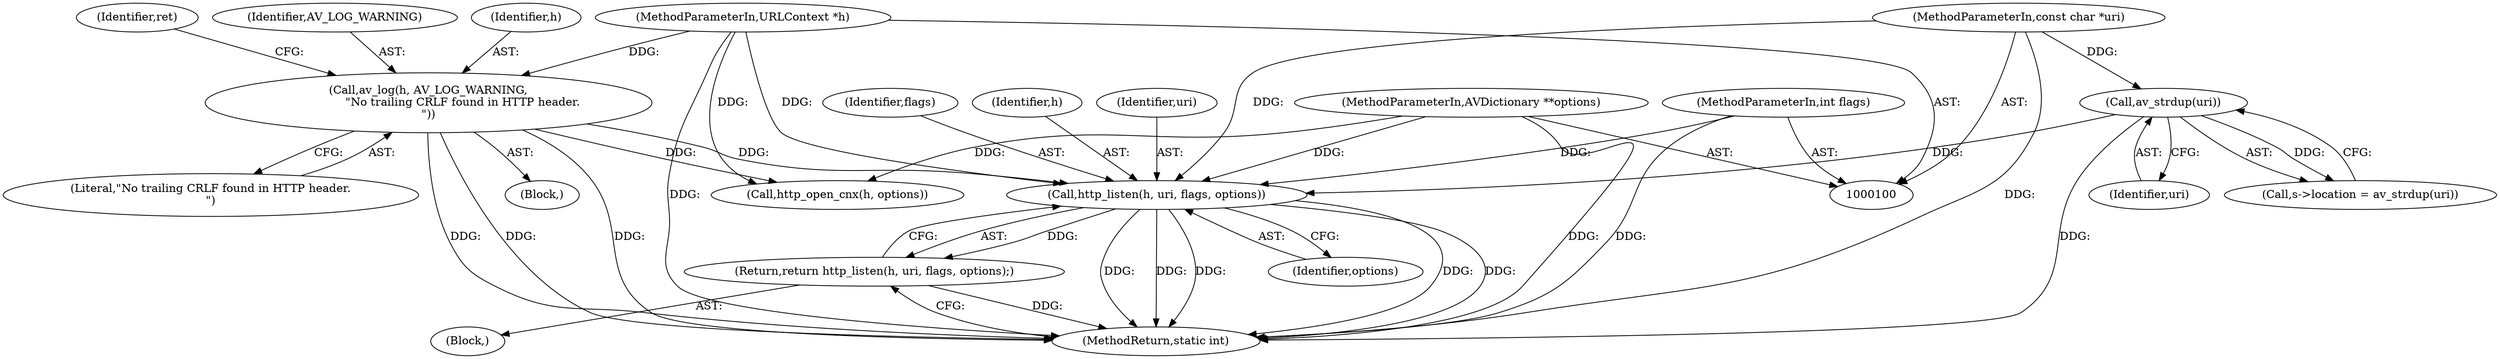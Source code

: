 digraph "0_FFmpeg_2a05c8f813de6f2278827734bf8102291e7484aa_1@pointer" {
"1000238" [label="(Call,http_listen(h, uri, flags, options))"];
"1000187" [label="(Call,av_log(h, AV_LOG_WARNING,\n                   \"No trailing CRLF found in HTTP header.\n\"))"];
"1000101" [label="(MethodParameterIn,URLContext *h)"];
"1000140" [label="(Call,av_strdup(uri))"];
"1000102" [label="(MethodParameterIn,const char *uri)"];
"1000103" [label="(MethodParameterIn,int flags)"];
"1000104" [label="(MethodParameterIn,AVDictionary **options)"];
"1000237" [label="(Return,return http_listen(h, uri, flags, options);)"];
"1000259" [label="(MethodReturn,static int)"];
"1000101" [label="(MethodParameterIn,URLContext *h)"];
"1000141" [label="(Identifier,uri)"];
"1000237" [label="(Return,return http_listen(h, uri, flags, options);)"];
"1000140" [label="(Call,av_strdup(uri))"];
"1000103" [label="(MethodParameterIn,int flags)"];
"1000242" [label="(Identifier,options)"];
"1000186" [label="(Block,)"];
"1000136" [label="(Call,s->location = av_strdup(uri))"];
"1000192" [label="(Identifier,ret)"];
"1000239" [label="(Identifier,h)"];
"1000240" [label="(Identifier,uri)"];
"1000104" [label="(MethodParameterIn,AVDictionary **options)"];
"1000187" [label="(Call,av_log(h, AV_LOG_WARNING,\n                   \"No trailing CRLF found in HTTP header.\n\"))"];
"1000189" [label="(Identifier,AV_LOG_WARNING)"];
"1000238" [label="(Call,http_listen(h, uri, flags, options))"];
"1000102" [label="(MethodParameterIn,const char *uri)"];
"1000241" [label="(Identifier,flags)"];
"1000236" [label="(Block,)"];
"1000188" [label="(Identifier,h)"];
"1000245" [label="(Call,http_open_cnx(h, options))"];
"1000190" [label="(Literal,\"No trailing CRLF found in HTTP header.\n\")"];
"1000238" -> "1000237"  [label="AST: "];
"1000238" -> "1000242"  [label="CFG: "];
"1000239" -> "1000238"  [label="AST: "];
"1000240" -> "1000238"  [label="AST: "];
"1000241" -> "1000238"  [label="AST: "];
"1000242" -> "1000238"  [label="AST: "];
"1000237" -> "1000238"  [label="CFG: "];
"1000238" -> "1000259"  [label="DDG: "];
"1000238" -> "1000259"  [label="DDG: "];
"1000238" -> "1000259"  [label="DDG: "];
"1000238" -> "1000259"  [label="DDG: "];
"1000238" -> "1000259"  [label="DDG: "];
"1000238" -> "1000237"  [label="DDG: "];
"1000187" -> "1000238"  [label="DDG: "];
"1000101" -> "1000238"  [label="DDG: "];
"1000140" -> "1000238"  [label="DDG: "];
"1000102" -> "1000238"  [label="DDG: "];
"1000103" -> "1000238"  [label="DDG: "];
"1000104" -> "1000238"  [label="DDG: "];
"1000187" -> "1000186"  [label="AST: "];
"1000187" -> "1000190"  [label="CFG: "];
"1000188" -> "1000187"  [label="AST: "];
"1000189" -> "1000187"  [label="AST: "];
"1000190" -> "1000187"  [label="AST: "];
"1000192" -> "1000187"  [label="CFG: "];
"1000187" -> "1000259"  [label="DDG: "];
"1000187" -> "1000259"  [label="DDG: "];
"1000187" -> "1000259"  [label="DDG: "];
"1000101" -> "1000187"  [label="DDG: "];
"1000187" -> "1000245"  [label="DDG: "];
"1000101" -> "1000100"  [label="AST: "];
"1000101" -> "1000259"  [label="DDG: "];
"1000101" -> "1000245"  [label="DDG: "];
"1000140" -> "1000136"  [label="AST: "];
"1000140" -> "1000141"  [label="CFG: "];
"1000141" -> "1000140"  [label="AST: "];
"1000136" -> "1000140"  [label="CFG: "];
"1000140" -> "1000259"  [label="DDG: "];
"1000140" -> "1000136"  [label="DDG: "];
"1000102" -> "1000140"  [label="DDG: "];
"1000102" -> "1000100"  [label="AST: "];
"1000102" -> "1000259"  [label="DDG: "];
"1000103" -> "1000100"  [label="AST: "];
"1000103" -> "1000259"  [label="DDG: "];
"1000104" -> "1000100"  [label="AST: "];
"1000104" -> "1000259"  [label="DDG: "];
"1000104" -> "1000245"  [label="DDG: "];
"1000237" -> "1000236"  [label="AST: "];
"1000259" -> "1000237"  [label="CFG: "];
"1000237" -> "1000259"  [label="DDG: "];
}
